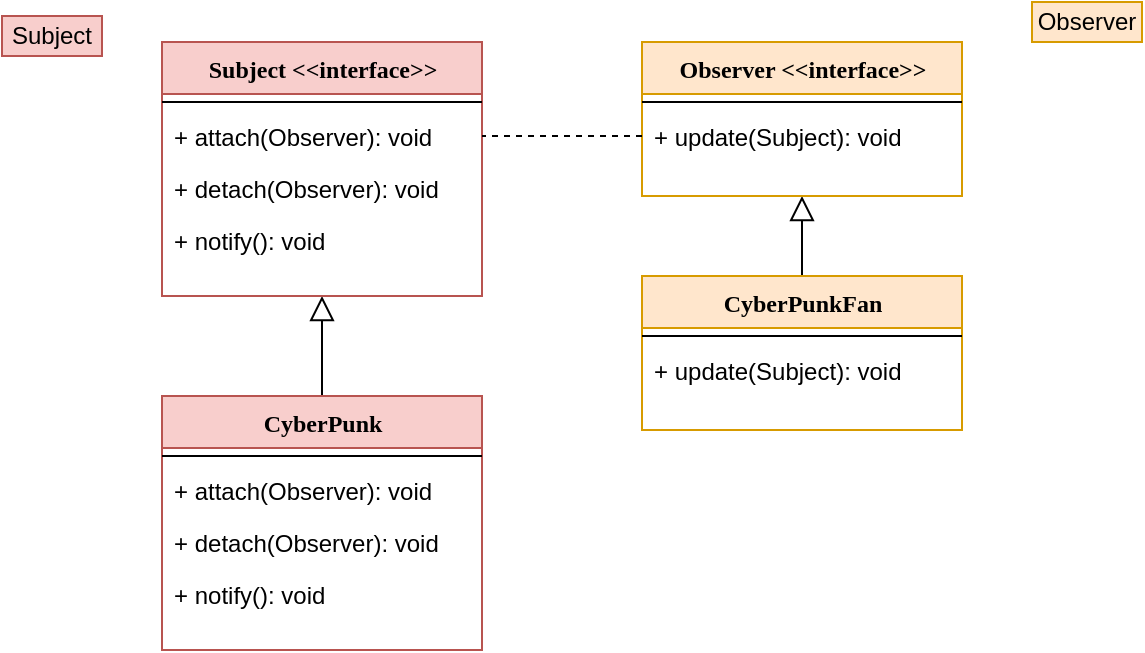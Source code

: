 <mxfile version="14.1.1" type="device"><diagram name="Page-1" id="9f46799a-70d6-7492-0946-bef42562c5a5"><mxGraphModel dx="1374" dy="713" grid="1" gridSize="10" guides="1" tooltips="1" connect="1" arrows="1" fold="1" page="1" pageScale="1" pageWidth="1100" pageHeight="850" background="#ffffff" math="0" shadow="0"><root><mxCell id="0"/><mxCell id="1" parent="0"/><mxCell id="QjdNop9zxxqyr7_JcKOW-38" style="edgeStyle=orthogonalEdgeStyle;rounded=0;orthogonalLoop=1;jettySize=auto;html=1;exitX=0.5;exitY=1;exitDx=0;exitDy=0;entryX=0.5;entryY=0;entryDx=0;entryDy=0;startArrow=block;startFill=0;startSize=10;endArrow=none;endFill=0;" edge="1" parent="1" source="78961159f06e98e8-17" target="QjdNop9zxxqyr7_JcKOW-33"><mxGeometry relative="1" as="geometry"/></mxCell><mxCell id="78961159f06e98e8-17" value="Subject &amp;lt;&amp;lt;interface&amp;gt;&amp;gt;" style="swimlane;html=1;fontStyle=1;align=center;verticalAlign=top;childLayout=stackLayout;horizontal=1;startSize=26;horizontalStack=0;resizeParent=1;resizeLast=0;collapsible=1;marginBottom=0;swimlaneFillColor=#ffffff;rounded=0;shadow=0;comic=0;labelBackgroundColor=none;strokeWidth=1;fillColor=#f8cecc;fontFamily=Verdana;fontSize=12;strokeColor=#b85450;" parent="1" vertex="1"><mxGeometry x="90" y="83" width="160" height="127" as="geometry"/></mxCell><mxCell id="78961159f06e98e8-19" value="" style="line;html=1;strokeWidth=1;fillColor=none;align=left;verticalAlign=middle;spacingTop=-1;spacingLeft=3;spacingRight=3;rotatable=0;labelPosition=right;points=[];portConstraint=eastwest;" parent="78961159f06e98e8-17" vertex="1"><mxGeometry y="26" width="160" height="8" as="geometry"/></mxCell><mxCell id="78961159f06e98e8-20" value="+ attach(Observer): void" style="text;html=1;strokeColor=none;fillColor=none;align=left;verticalAlign=top;spacingLeft=4;spacingRight=4;whiteSpace=wrap;overflow=hidden;rotatable=0;points=[[0,0.5],[1,0.5]];portConstraint=eastwest;" parent="78961159f06e98e8-17" vertex="1"><mxGeometry y="34" width="160" height="26" as="geometry"/></mxCell><mxCell id="QjdNop9zxxqyr7_JcKOW-2" value="+ detach(Observer): void" style="text;html=1;strokeColor=none;fillColor=none;align=left;verticalAlign=top;spacingLeft=4;spacingRight=4;whiteSpace=wrap;overflow=hidden;rotatable=0;points=[[0,0.5],[1,0.5]];portConstraint=eastwest;" vertex="1" parent="78961159f06e98e8-17"><mxGeometry y="60" width="160" height="26" as="geometry"/></mxCell><mxCell id="QjdNop9zxxqyr7_JcKOW-32" value="+ notify(): void" style="text;html=1;strokeColor=none;fillColor=none;align=left;verticalAlign=top;spacingLeft=4;spacingRight=4;whiteSpace=wrap;overflow=hidden;rotatable=0;points=[[0,0.5],[1,0.5]];portConstraint=eastwest;" vertex="1" parent="78961159f06e98e8-17"><mxGeometry y="86" width="160" height="26" as="geometry"/></mxCell><mxCell id="QjdNop9zxxqyr7_JcKOW-33" value="CyberPunk" style="swimlane;html=1;fontStyle=1;align=center;verticalAlign=top;childLayout=stackLayout;horizontal=1;startSize=26;horizontalStack=0;resizeParent=1;resizeLast=0;collapsible=1;marginBottom=0;swimlaneFillColor=#ffffff;rounded=0;shadow=0;comic=0;labelBackgroundColor=none;strokeWidth=1;fillColor=#f8cecc;fontFamily=Verdana;fontSize=12;strokeColor=#b85450;" vertex="1" parent="1"><mxGeometry x="90" y="260" width="160" height="127" as="geometry"/></mxCell><mxCell id="QjdNop9zxxqyr7_JcKOW-34" value="" style="line;html=1;strokeWidth=1;fillColor=none;align=left;verticalAlign=middle;spacingTop=-1;spacingLeft=3;spacingRight=3;rotatable=0;labelPosition=right;points=[];portConstraint=eastwest;" vertex="1" parent="QjdNop9zxxqyr7_JcKOW-33"><mxGeometry y="26" width="160" height="8" as="geometry"/></mxCell><mxCell id="QjdNop9zxxqyr7_JcKOW-35" value="+ attach(Observer): void" style="text;html=1;strokeColor=none;fillColor=none;align=left;verticalAlign=top;spacingLeft=4;spacingRight=4;whiteSpace=wrap;overflow=hidden;rotatable=0;points=[[0,0.5],[1,0.5]];portConstraint=eastwest;" vertex="1" parent="QjdNop9zxxqyr7_JcKOW-33"><mxGeometry y="34" width="160" height="26" as="geometry"/></mxCell><mxCell id="QjdNop9zxxqyr7_JcKOW-36" value="+ detach(Observer): void" style="text;html=1;strokeColor=none;fillColor=none;align=left;verticalAlign=top;spacingLeft=4;spacingRight=4;whiteSpace=wrap;overflow=hidden;rotatable=0;points=[[0,0.5],[1,0.5]];portConstraint=eastwest;" vertex="1" parent="QjdNop9zxxqyr7_JcKOW-33"><mxGeometry y="60" width="160" height="26" as="geometry"/></mxCell><mxCell id="QjdNop9zxxqyr7_JcKOW-37" value="+ notify(): void" style="text;html=1;strokeColor=none;fillColor=none;align=left;verticalAlign=top;spacingLeft=4;spacingRight=4;whiteSpace=wrap;overflow=hidden;rotatable=0;points=[[0,0.5],[1,0.5]];portConstraint=eastwest;" vertex="1" parent="QjdNop9zxxqyr7_JcKOW-33"><mxGeometry y="86" width="160" height="26" as="geometry"/></mxCell><mxCell id="QjdNop9zxxqyr7_JcKOW-49" style="edgeStyle=orthogonalEdgeStyle;rounded=0;orthogonalLoop=1;jettySize=auto;html=1;exitX=0.5;exitY=1;exitDx=0;exitDy=0;entryX=0.5;entryY=0;entryDx=0;entryDy=0;startArrow=block;startFill=0;startSize=10;endArrow=none;endFill=0;" edge="1" parent="1" source="QjdNop9zxxqyr7_JcKOW-39" target="QjdNop9zxxqyr7_JcKOW-46"><mxGeometry relative="1" as="geometry"/></mxCell><mxCell id="QjdNop9zxxqyr7_JcKOW-39" value="Observer &amp;lt;&amp;lt;interface&amp;gt;&amp;gt;" style="swimlane;html=1;fontStyle=1;align=center;verticalAlign=top;childLayout=stackLayout;horizontal=1;startSize=26;horizontalStack=0;resizeParent=1;resizeLast=0;collapsible=1;marginBottom=0;swimlaneFillColor=#ffffff;rounded=0;shadow=0;comic=0;labelBackgroundColor=none;strokeWidth=1;fillColor=#ffe6cc;fontFamily=Verdana;fontSize=12;strokeColor=#d79b00;" vertex="1" parent="1"><mxGeometry x="330" y="83" width="160" height="77" as="geometry"/></mxCell><mxCell id="QjdNop9zxxqyr7_JcKOW-40" value="" style="line;html=1;strokeWidth=1;fillColor=none;align=left;verticalAlign=middle;spacingTop=-1;spacingLeft=3;spacingRight=3;rotatable=0;labelPosition=right;points=[];portConstraint=eastwest;" vertex="1" parent="QjdNop9zxxqyr7_JcKOW-39"><mxGeometry y="26" width="160" height="8" as="geometry"/></mxCell><mxCell id="QjdNop9zxxqyr7_JcKOW-41" value="+ update(Subject): void" style="text;html=1;strokeColor=none;fillColor=none;align=left;verticalAlign=top;spacingLeft=4;spacingRight=4;whiteSpace=wrap;overflow=hidden;rotatable=0;points=[[0,0.5],[1,0.5]];portConstraint=eastwest;" vertex="1" parent="QjdNop9zxxqyr7_JcKOW-39"><mxGeometry y="34" width="160" height="26" as="geometry"/></mxCell><mxCell id="QjdNop9zxxqyr7_JcKOW-44" value="Subject" style="text;html=1;strokeColor=#b85450;fillColor=#f8cecc;align=center;verticalAlign=middle;whiteSpace=wrap;rounded=0;" vertex="1" parent="1"><mxGeometry x="10" y="70" width="50" height="20" as="geometry"/></mxCell><mxCell id="QjdNop9zxxqyr7_JcKOW-45" style="edgeStyle=orthogonalEdgeStyle;rounded=0;orthogonalLoop=1;jettySize=auto;html=1;exitX=0;exitY=0.5;exitDx=0;exitDy=0;startArrow=none;startFill=0;startSize=10;endArrow=none;endFill=0;dashed=1;" edge="1" parent="1" source="QjdNop9zxxqyr7_JcKOW-41" target="78961159f06e98e8-20"><mxGeometry relative="1" as="geometry"/></mxCell><mxCell id="QjdNop9zxxqyr7_JcKOW-46" value="CyberPunkFan" style="swimlane;html=1;fontStyle=1;align=center;verticalAlign=top;childLayout=stackLayout;horizontal=1;startSize=26;horizontalStack=0;resizeParent=1;resizeLast=0;collapsible=1;marginBottom=0;swimlaneFillColor=#ffffff;rounded=0;shadow=0;comic=0;labelBackgroundColor=none;strokeWidth=1;fillColor=#ffe6cc;fontFamily=Verdana;fontSize=12;strokeColor=#d79b00;" vertex="1" parent="1"><mxGeometry x="330" y="200" width="160" height="77" as="geometry"/></mxCell><mxCell id="QjdNop9zxxqyr7_JcKOW-47" value="" style="line;html=1;strokeWidth=1;fillColor=none;align=left;verticalAlign=middle;spacingTop=-1;spacingLeft=3;spacingRight=3;rotatable=0;labelPosition=right;points=[];portConstraint=eastwest;" vertex="1" parent="QjdNop9zxxqyr7_JcKOW-46"><mxGeometry y="26" width="160" height="8" as="geometry"/></mxCell><mxCell id="QjdNop9zxxqyr7_JcKOW-48" value="+ update(Subject): void" style="text;html=1;strokeColor=none;fillColor=none;align=left;verticalAlign=top;spacingLeft=4;spacingRight=4;whiteSpace=wrap;overflow=hidden;rotatable=0;points=[[0,0.5],[1,0.5]];portConstraint=eastwest;" vertex="1" parent="QjdNop9zxxqyr7_JcKOW-46"><mxGeometry y="34" width="160" height="26" as="geometry"/></mxCell><mxCell id="QjdNop9zxxqyr7_JcKOW-50" value="Observer" style="text;html=1;strokeColor=#d79b00;fillColor=#ffe6cc;align=center;verticalAlign=middle;whiteSpace=wrap;rounded=0;" vertex="1" parent="1"><mxGeometry x="525" y="63" width="55" height="20" as="geometry"/></mxCell></root></mxGraphModel></diagram></mxfile>